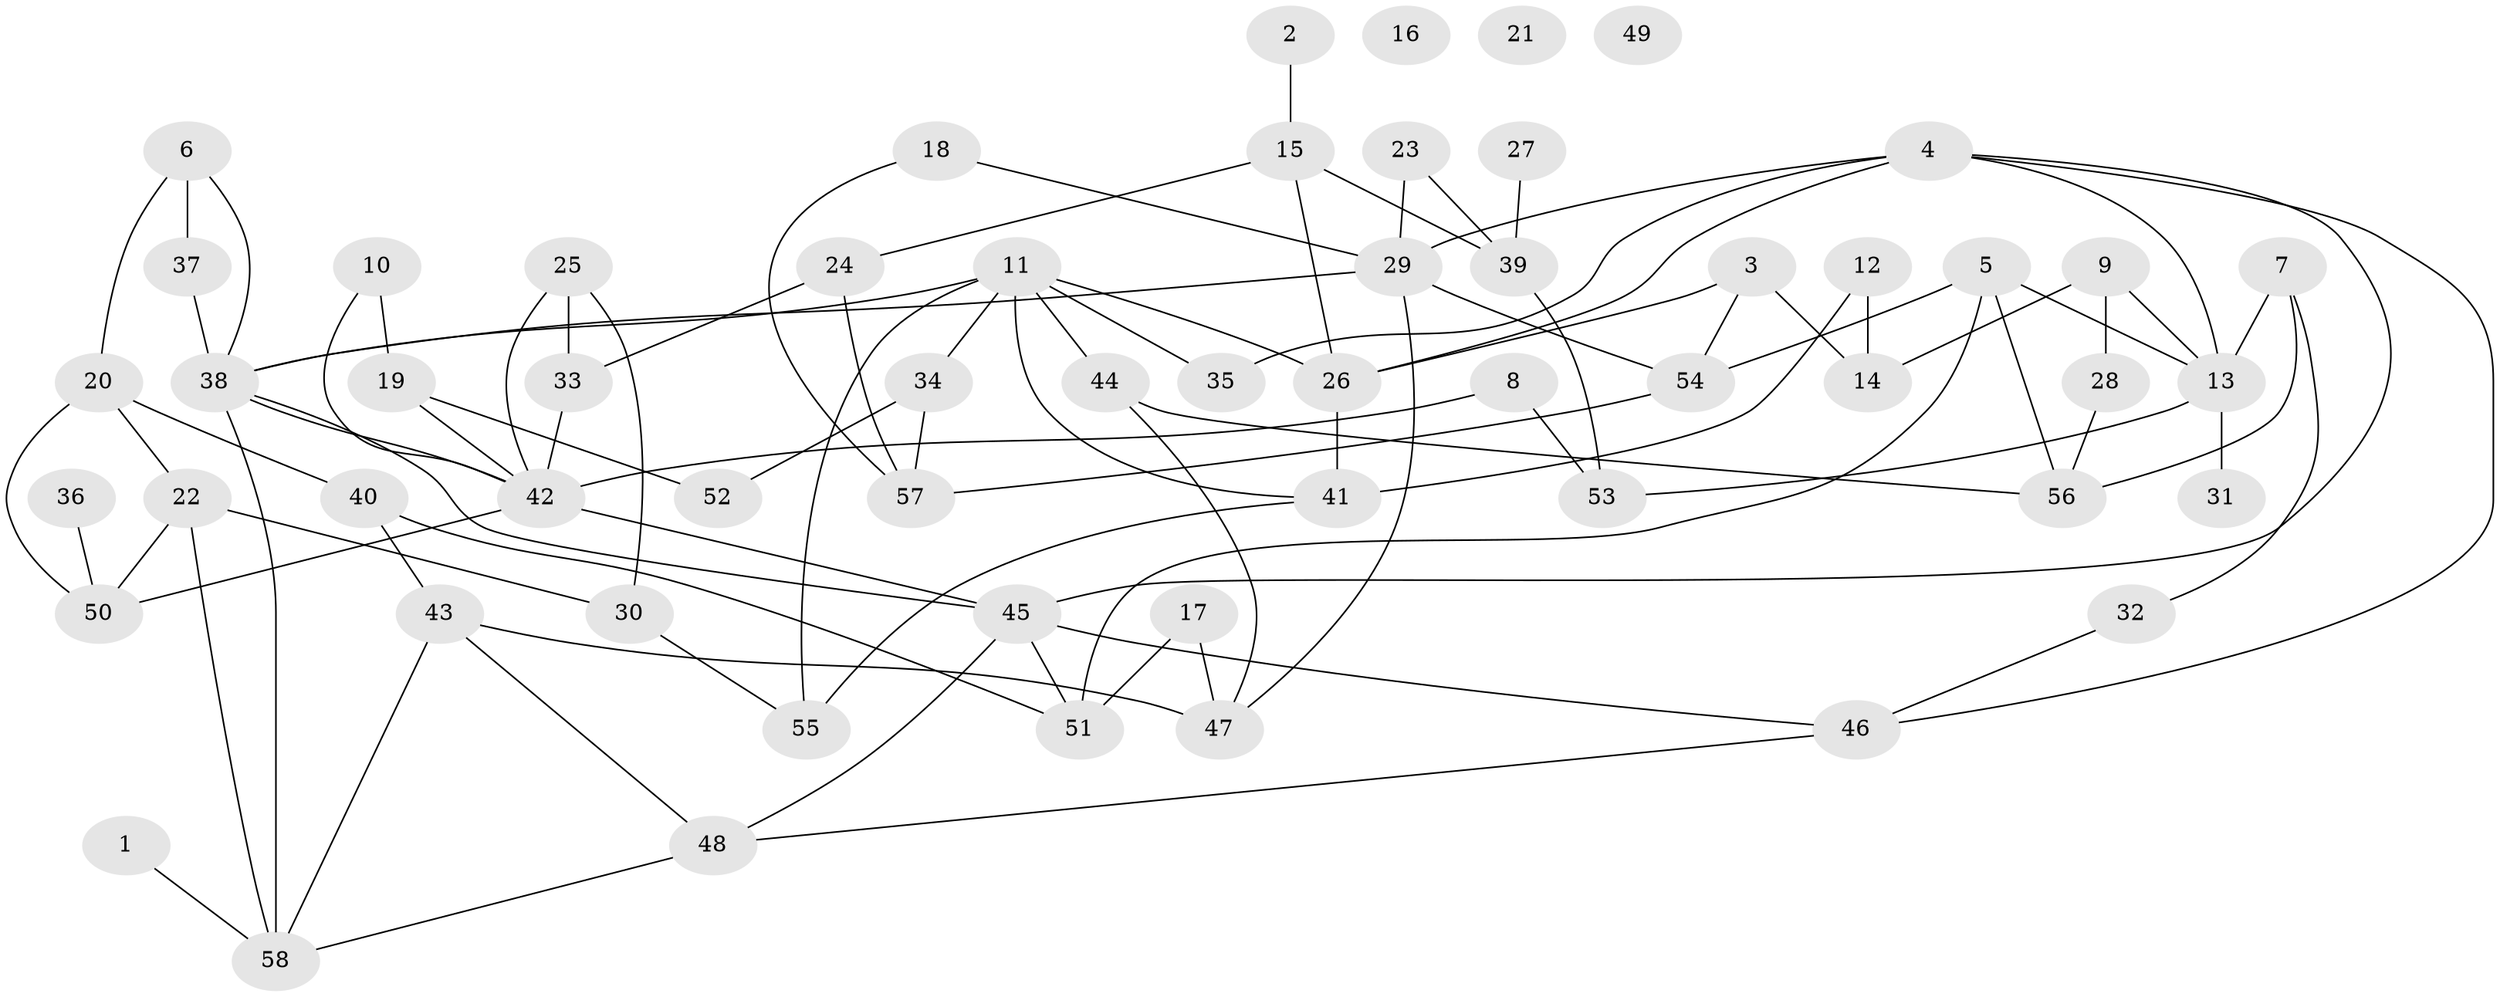 // Generated by graph-tools (version 1.1) at 2025/40/03/09/25 04:40:13]
// undirected, 58 vertices, 94 edges
graph export_dot {
graph [start="1"]
  node [color=gray90,style=filled];
  1;
  2;
  3;
  4;
  5;
  6;
  7;
  8;
  9;
  10;
  11;
  12;
  13;
  14;
  15;
  16;
  17;
  18;
  19;
  20;
  21;
  22;
  23;
  24;
  25;
  26;
  27;
  28;
  29;
  30;
  31;
  32;
  33;
  34;
  35;
  36;
  37;
  38;
  39;
  40;
  41;
  42;
  43;
  44;
  45;
  46;
  47;
  48;
  49;
  50;
  51;
  52;
  53;
  54;
  55;
  56;
  57;
  58;
  1 -- 58;
  2 -- 15;
  3 -- 14;
  3 -- 26;
  3 -- 54;
  4 -- 13;
  4 -- 26;
  4 -- 29;
  4 -- 35;
  4 -- 45;
  4 -- 46;
  5 -- 13;
  5 -- 51;
  5 -- 54;
  5 -- 56;
  6 -- 20;
  6 -- 37;
  6 -- 38;
  7 -- 13;
  7 -- 32;
  7 -- 56;
  8 -- 42;
  8 -- 53;
  9 -- 13;
  9 -- 14;
  9 -- 28;
  10 -- 19;
  10 -- 42;
  11 -- 26;
  11 -- 34;
  11 -- 35;
  11 -- 38;
  11 -- 41;
  11 -- 44;
  11 -- 55;
  12 -- 14;
  12 -- 41;
  13 -- 31;
  13 -- 53;
  15 -- 24;
  15 -- 26;
  15 -- 39;
  17 -- 47;
  17 -- 51;
  18 -- 29;
  18 -- 57;
  19 -- 42;
  19 -- 52;
  20 -- 22;
  20 -- 40;
  20 -- 50;
  22 -- 30;
  22 -- 50;
  22 -- 58;
  23 -- 29;
  23 -- 39;
  24 -- 33;
  24 -- 57;
  25 -- 30;
  25 -- 33;
  25 -- 42;
  26 -- 41;
  27 -- 39;
  28 -- 56;
  29 -- 38;
  29 -- 47;
  29 -- 54;
  30 -- 55;
  32 -- 46;
  33 -- 42;
  34 -- 52;
  34 -- 57;
  36 -- 50;
  37 -- 38;
  38 -- 42;
  38 -- 45;
  38 -- 58;
  39 -- 53;
  40 -- 43;
  40 -- 51;
  41 -- 55;
  42 -- 45;
  42 -- 50;
  43 -- 47;
  43 -- 48;
  43 -- 58;
  44 -- 47;
  44 -- 56;
  45 -- 46;
  45 -- 48;
  45 -- 51;
  46 -- 48;
  48 -- 58;
  54 -- 57;
}
